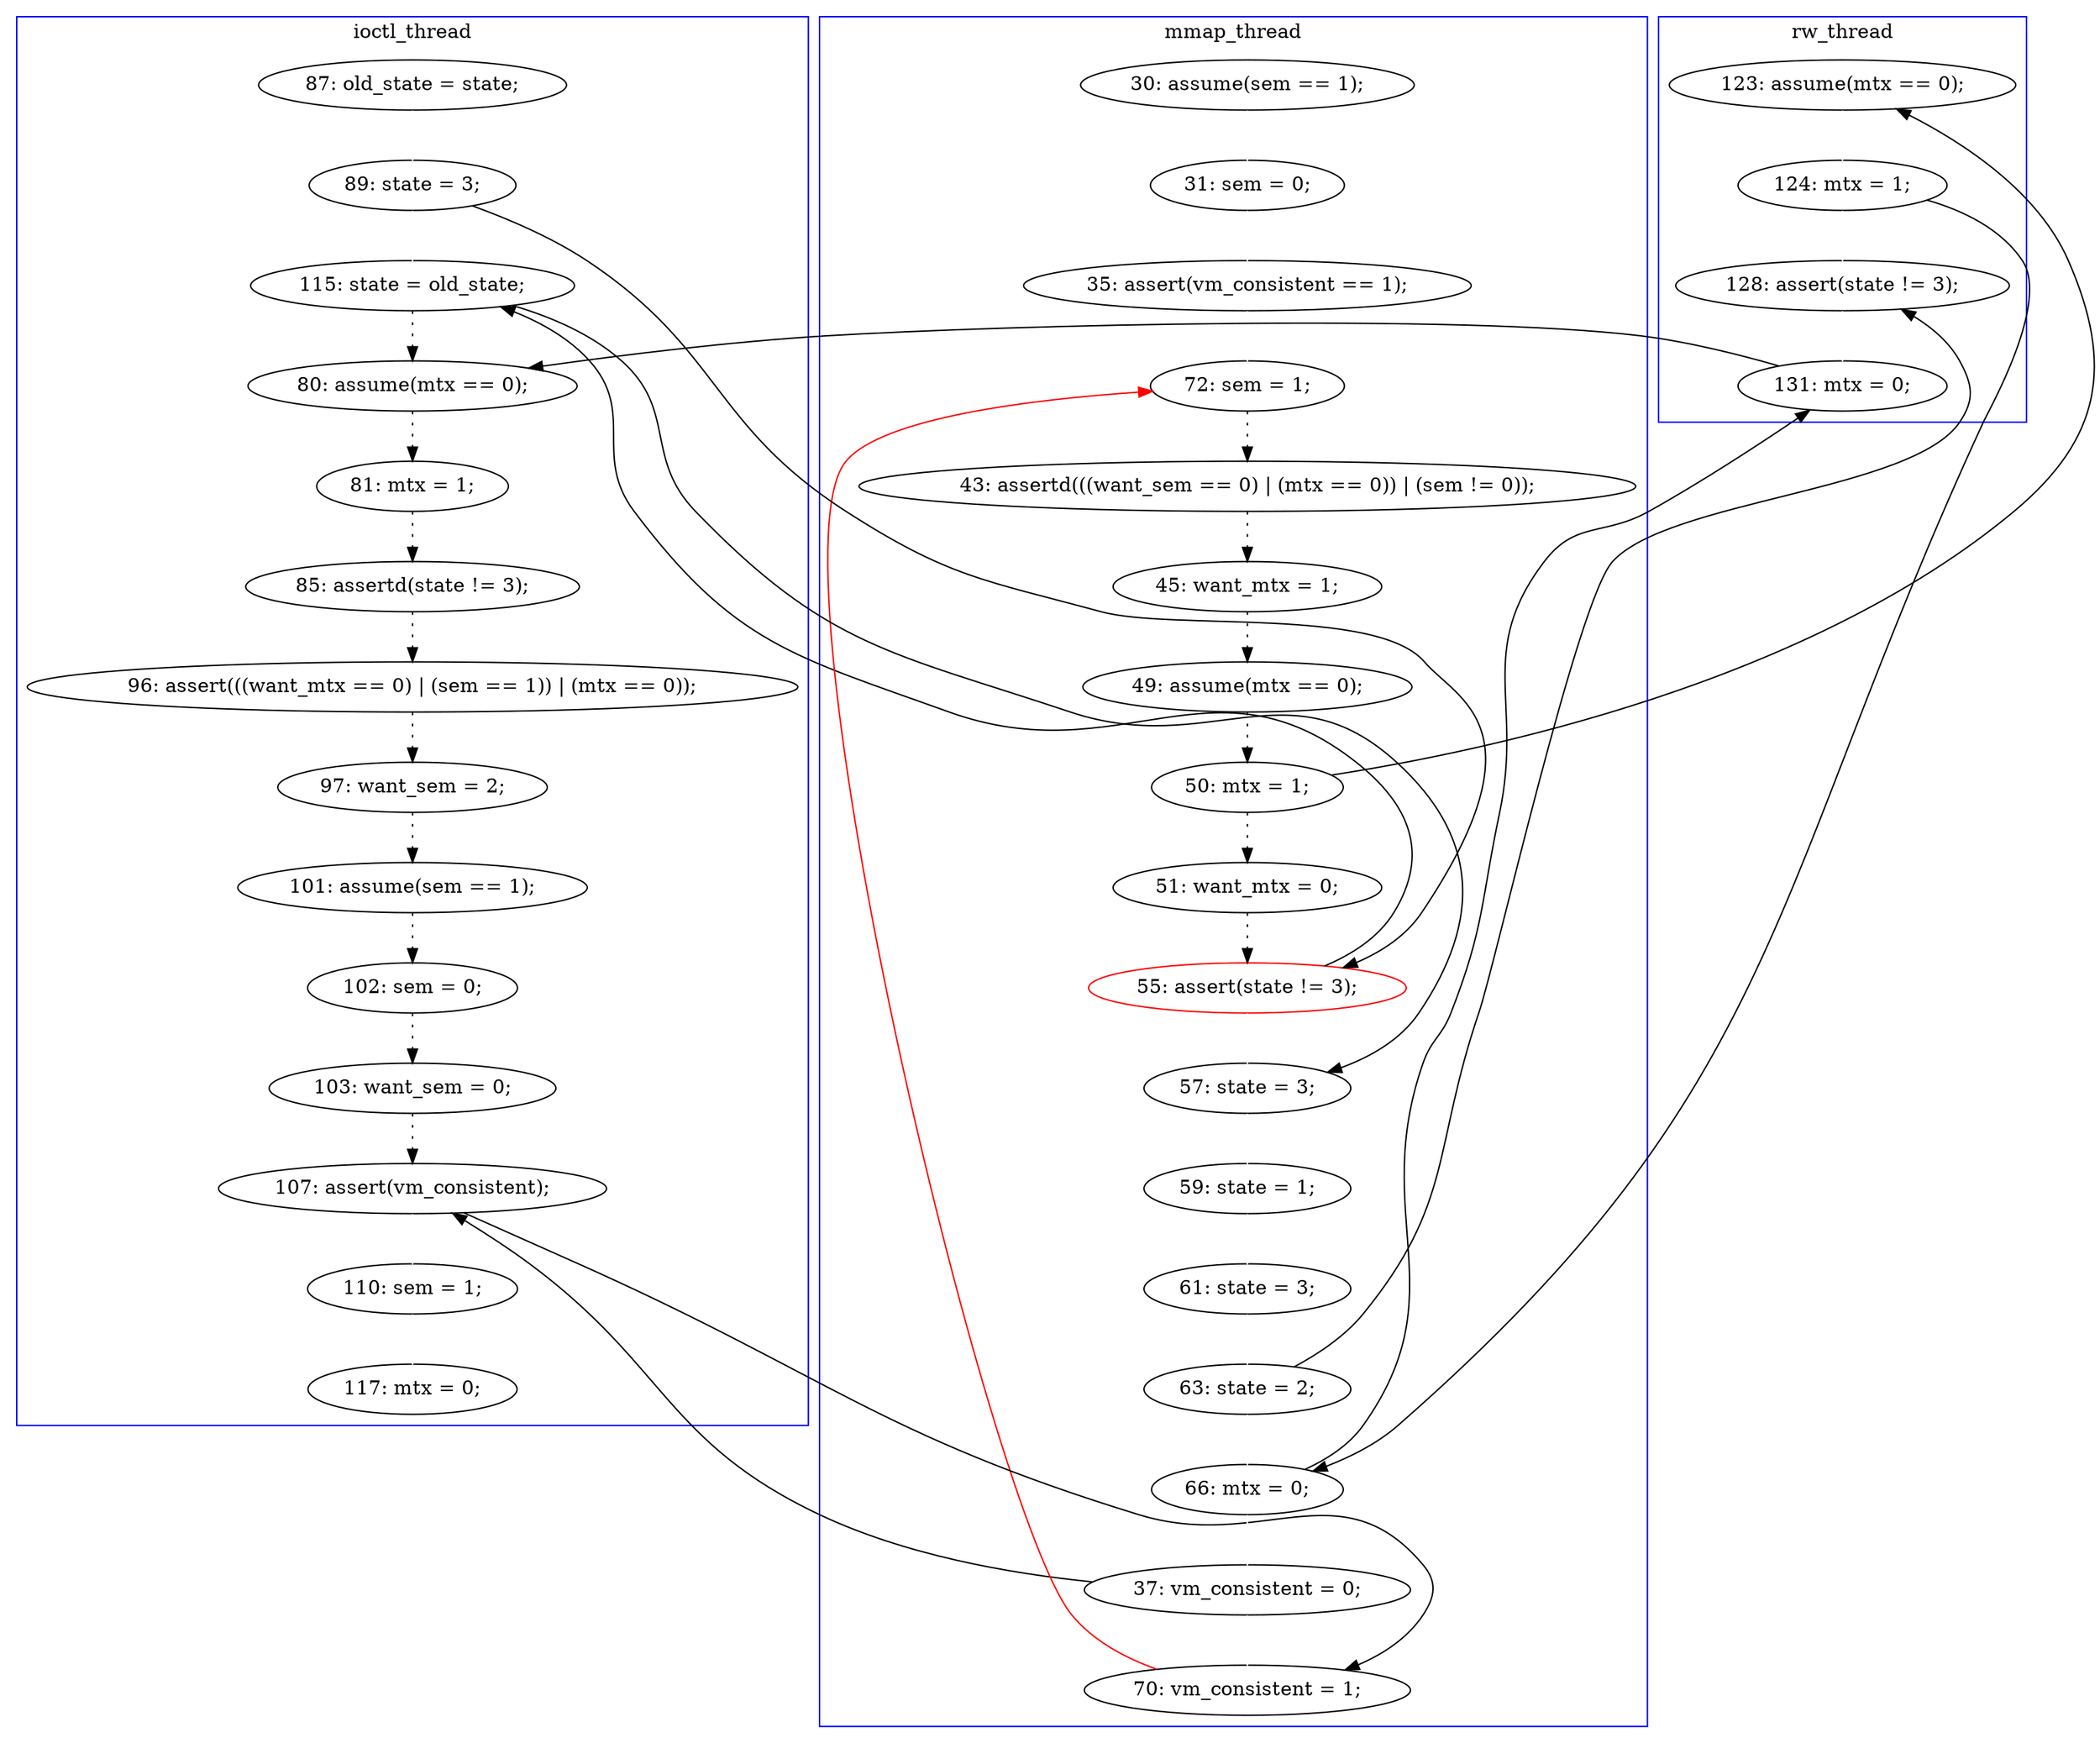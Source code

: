 digraph Counterexample {
	11 -> 12 [color = white, style = solid]
	35 -> 39 [color = black, style = solid, constraint = false]
	46 -> 47 [color = black, style = dotted]
	18 -> 24 [color = black, style = dotted]
	26 -> 28 [color = white, style = solid]
	30 -> 34 [color = white, style = solid]
	15 -> 16 [color = black, style = dotted]
	45 -> 50 [color = white, style = solid]
	24 -> 26 [color = white, style = solid]
	28 -> 31 [color = white, style = solid]
	29 -> 30 [color = white, style = solid]
	23 -> 25 [color = white, style = solid]
	14 -> 15 [color = black, style = dotted]
	17 -> 18 [color = black, style = dotted]
	31 -> 32 [color = white, style = solid]
	50 -> 13 [color = red, style = solid, constraint = false]
	34 -> 35 [color = white, style = solid]
	24 -> 25 [color = black, style = solid, constraint = false]
	48 -> 49 [color = black, style = dotted]
	12 -> 13 [color = white, style = solid]
	30 -> 33 [color = black, style = solid, constraint = false]
	33 -> 35 [color = black, style = solid, constraint = false]
	25 -> 26 [color = black, style = solid, constraint = false]
	45 -> 49 [color = black, style = solid, constraint = false]
	51 -> 55 [color = white, style = solid]
	16 -> 17 [color = black, style = dotted]
	17 -> 29 [color = black, style = solid, constraint = false]
	25 -> 39 [color = black, style = dotted]
	23 -> 24 [color = black, style = solid, constraint = false]
	22 -> 23 [color = white, style = solid]
	49 -> 50 [color = black, style = solid, constraint = false]
	33 -> 45 [color = white, style = solid]
	13 -> 14 [color = black, style = dotted]
	32 -> 33 [color = white, style = solid]
	43 -> 44 [color = black, style = dotted]
	40 -> 41 [color = black, style = dotted]
	44 -> 46 [color = black, style = dotted]
	10 -> 11 [color = white, style = solid]
	49 -> 51 [color = white, style = solid]
	47 -> 48 [color = black, style = dotted]
	32 -> 34 [color = black, style = solid, constraint = false]
	41 -> 43 [color = black, style = dotted]
	39 -> 40 [color = black, style = dotted]
	subgraph cluster2 {
		label = ioctl_thread
		color = blue
		49  [label = "107: assert(vm_consistent);"]
		25  [label = "115: state = old_state;"]
		55  [label = "117: mtx = 0;"]
		41  [label = "85: assertd(state != 3);"]
		51  [label = "110: sem = 1;"]
		46  [label = "101: assume(sem == 1);"]
		48  [label = "103: want_sem = 0;"]
		22  [label = "87: old_state = state;"]
		43  [label = "96: assert(((want_mtx == 0) | (sem == 1)) | (mtx == 0));"]
		47  [label = "102: sem = 0;"]
		40  [label = "81: mtx = 1;"]
		23  [label = "89: state = 3;"]
		44  [label = "97: want_sem = 2;"]
		39  [label = "80: assume(mtx == 0);"]
	}
	subgraph cluster1 {
		label = mmap_thread
		color = blue
		31  [label = "61: state = 3;"]
		24  [label = "55: assert(state != 3);", color = red]
		45  [label = "37: vm_consistent = 0;"]
		14  [label = "43: assertd(((want_sem == 0) | (mtx == 0)) | (sem != 0));"]
		12  [label = "35: assert(vm_consistent == 1);"]
		17  [label = "50: mtx = 1;"]
		50  [label = "70: vm_consistent = 1;"]
		13  [label = "72: sem = 1;"]
		15  [label = "45: want_mtx = 1;"]
		32  [label = "63: state = 2;"]
		11  [label = "31: sem = 0;"]
		16  [label = "49: assume(mtx == 0);"]
		10  [label = "30: assume(sem == 1);"]
		26  [label = "57: state = 3;"]
		28  [label = "59: state = 1;"]
		18  [label = "51: want_mtx = 0;"]
		33  [label = "66: mtx = 0;"]
	}
	subgraph cluster3 {
		label = rw_thread
		color = blue
		30  [label = "124: mtx = 1;"]
		35  [label = "131: mtx = 0;"]
		34  [label = "128: assert(state != 3);"]
		29  [label = "123: assume(mtx == 0);"]
	}
}